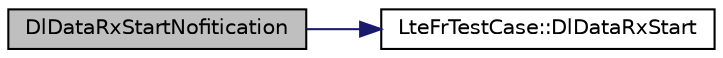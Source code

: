 digraph "DlDataRxStartNofitication"
{
 // LATEX_PDF_SIZE
  edge [fontname="Helvetica",fontsize="10",labelfontname="Helvetica",labelfontsize="10"];
  node [fontname="Helvetica",fontsize="10",shape=record];
  rankdir="LR";
  Node1 [label="DlDataRxStartNofitication",height=0.2,width=0.4,color="black", fillcolor="grey75", style="filled", fontcolor="black",tooltip="TestCase Data."];
  Node1 -> Node2 [color="midnightblue",fontsize="10",style="solid",fontname="Helvetica"];
  Node2 [label="LteFrTestCase::DlDataRxStart",height=0.2,width=0.4,color="black", fillcolor="white", style="filled",URL="$class_lte_fr_test_case.html#a01a287862bb43a1903601d6bab39eba9",tooltip="DL data receive start function."];
}
